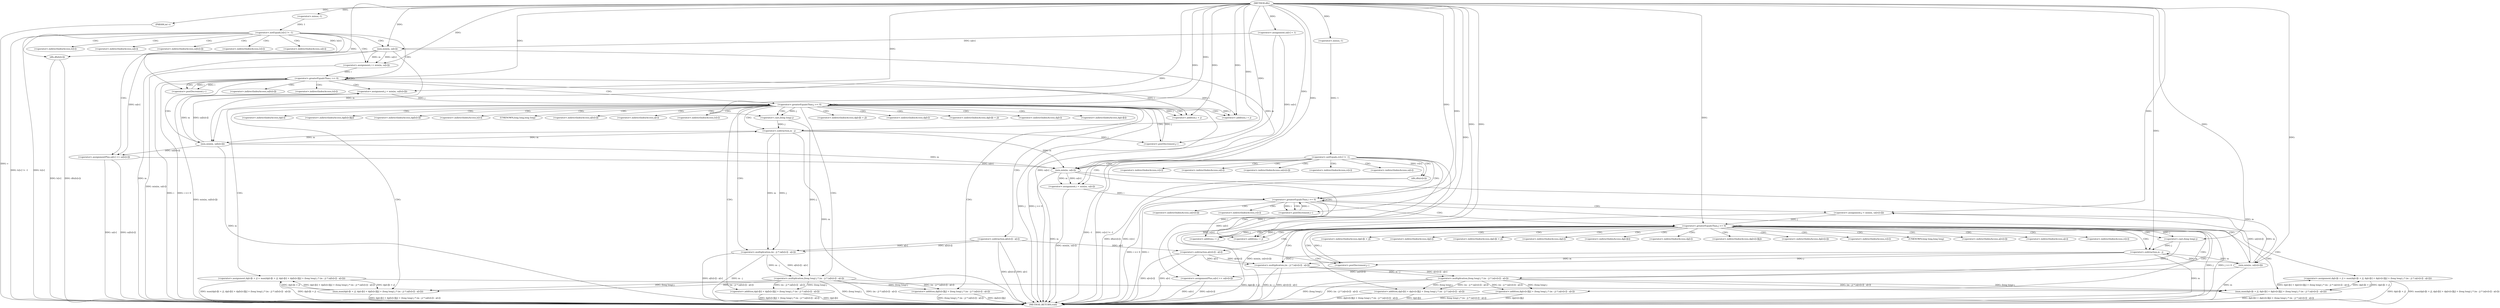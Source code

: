 digraph "dfs" {  
"1000103" [label = "(METHOD,dfs)" ]
"1000311" [label = "(METHOD_RETURN,void)" ]
"1000104" [label = "(PARAM,int v)" ]
"1000106" [label = "(<operator>.assignment,sz[v] = 1)" ]
"1000112" [label = "(<operator>.notEquals,lc[v] != -1)" ]
"1000212" [label = "(<operator>.notEquals,rc[v] != -1)" ]
"1000119" [label = "(dfs,dfs(lc[v]))" ]
"1000202" [label = "(<operator>.assignmentPlus,sz[v] += sz[lc[v]])" ]
"1000219" [label = "(dfs,dfs(rc[v]))" ]
"1000302" [label = "(<operator>.assignmentPlus,sz[v] += sz[rc[v]])" ]
"1000116" [label = "(<operator>.minus,-1)" ]
"1000125" [label = "(<operator>.assignment,i = min(m, sz[v]))" ]
"1000132" [label = "(<operator>.greaterEqualsThan,i >= 0)" ]
"1000135" [label = "(<operator>.postDecrement,i--)" ]
"1000216" [label = "(<operator>.minus,-1)" ]
"1000225" [label = "(<operator>.assignment,i = min(m, sz[v]))" ]
"1000232" [label = "(<operator>.greaterEqualsThan,i >= 0)" ]
"1000235" [label = "(<operator>.postDecrement,i--)" ]
"1000127" [label = "(min,min(m, sz[v]))" ]
"1000140" [label = "(<operator>.assignment,j = min(m, sz[lc[v]]))" ]
"1000149" [label = "(<operator>.greaterEqualsThan,j >= 0)" ]
"1000152" [label = "(<operator>.postDecrement,j--)" ]
"1000227" [label = "(min,min(m, sz[v]))" ]
"1000240" [label = "(<operator>.assignment,j = min(m, sz[rc[v]]))" ]
"1000249" [label = "(<operator>.greaterEqualsThan,j >= 0)" ]
"1000252" [label = "(<operator>.postDecrement,j--)" ]
"1000155" [label = "(<operator>.assignment,dp[v][i + j] = max(dp[v][i + j], dp[v][i] + dp[lc[v]][j] + (long long) j * (m - j) * (a[lc[v]] - a[v])))" ]
"1000255" [label = "(<operator>.assignment,dp[v][i + j] = max(dp[v][i + j], dp[v][i] + dp[rc[v]][j] + (long long) j * (m - j) * (a[rc[v]] - a[v])))" ]
"1000142" [label = "(min,min(m, sz[lc[v]]))" ]
"1000242" [label = "(min,min(m, sz[rc[v]]))" ]
"1000163" [label = "(max,max(dp[v][i + j], dp[v][i] + dp[lc[v]][j] + (long long) j * (m - j) * (a[lc[v]] - a[v])))" ]
"1000263" [label = "(max,max(dp[v][i + j], dp[v][i] + dp[rc[v]][j] + (long long) j * (m - j) * (a[rc[v]] - a[v])))" ]
"1000160" [label = "(<operator>.addition,i + j)" ]
"1000171" [label = "(<operator>.addition,dp[v][i] + dp[lc[v]][j] + (long long) j * (m - j) * (a[lc[v]] - a[v]))" ]
"1000260" [label = "(<operator>.addition,i + j)" ]
"1000271" [label = "(<operator>.addition,dp[v][i] + dp[rc[v]][j] + (long long) j * (m - j) * (a[rc[v]] - a[v]))" ]
"1000168" [label = "(<operator>.addition,i + j)" ]
"1000177" [label = "(<operator>.addition,dp[lc[v]][j] + (long long) j * (m - j) * (a[lc[v]] - a[v]))" ]
"1000268" [label = "(<operator>.addition,i + j)" ]
"1000277" [label = "(<operator>.addition,dp[rc[v]][j] + (long long) j * (m - j) * (a[rc[v]] - a[v]))" ]
"1000185" [label = "(<operator>.multiplication,(long long) j * (m - j) * (a[lc[v]] - a[v]))" ]
"1000285" [label = "(<operator>.multiplication,(long long) j * (m - j) * (a[rc[v]] - a[v]))" ]
"1000186" [label = "(<operator>.cast,(long long) j)" ]
"1000189" [label = "(<operator>.multiplication,(m - j) * (a[lc[v]] - a[v]))" ]
"1000286" [label = "(<operator>.cast,(long long) j)" ]
"1000289" [label = "(<operator>.multiplication,(m - j) * (a[rc[v]] - a[v]))" ]
"1000190" [label = "(<operator>.subtraction,m - j)" ]
"1000193" [label = "(<operator>.subtraction,a[lc[v]] - a[v])" ]
"1000290" [label = "(<operator>.subtraction,m - j)" ]
"1000293" [label = "(<operator>.subtraction,a[rc[v]] - a[v])" ]
"1000120" [label = "(<operator>.indirectIndexAccess,lc[v])" ]
"1000203" [label = "(<operator>.indirectIndexAccess,sz[v])" ]
"1000206" [label = "(<operator>.indirectIndexAccess,sz[lc[v]])" ]
"1000220" [label = "(<operator>.indirectIndexAccess,rc[v])" ]
"1000303" [label = "(<operator>.indirectIndexAccess,sz[v])" ]
"1000306" [label = "(<operator>.indirectIndexAccess,sz[rc[v]])" ]
"1000208" [label = "(<operator>.indirectIndexAccess,lc[v])" ]
"1000308" [label = "(<operator>.indirectIndexAccess,rc[v])" ]
"1000129" [label = "(<operator>.indirectIndexAccess,sz[v])" ]
"1000229" [label = "(<operator>.indirectIndexAccess,sz[v])" ]
"1000144" [label = "(<operator>.indirectIndexAccess,sz[lc[v]])" ]
"1000156" [label = "(<operator>.indirectIndexAccess,dp[v][i + j])" ]
"1000244" [label = "(<operator>.indirectIndexAccess,sz[rc[v]])" ]
"1000256" [label = "(<operator>.indirectIndexAccess,dp[v][i + j])" ]
"1000146" [label = "(<operator>.indirectIndexAccess,lc[v])" ]
"1000157" [label = "(<operator>.indirectIndexAccess,dp[v])" ]
"1000164" [label = "(<operator>.indirectIndexAccess,dp[v][i + j])" ]
"1000246" [label = "(<operator>.indirectIndexAccess,rc[v])" ]
"1000257" [label = "(<operator>.indirectIndexAccess,dp[v])" ]
"1000264" [label = "(<operator>.indirectIndexAccess,dp[v][i + j])" ]
"1000165" [label = "(<operator>.indirectIndexAccess,dp[v])" ]
"1000172" [label = "(<operator>.indirectIndexAccess,dp[v][i])" ]
"1000265" [label = "(<operator>.indirectIndexAccess,dp[v])" ]
"1000272" [label = "(<operator>.indirectIndexAccess,dp[v][i])" ]
"1000173" [label = "(<operator>.indirectIndexAccess,dp[v])" ]
"1000178" [label = "(<operator>.indirectIndexAccess,dp[lc[v]][j])" ]
"1000273" [label = "(<operator>.indirectIndexAccess,dp[v])" ]
"1000278" [label = "(<operator>.indirectIndexAccess,dp[rc[v]][j])" ]
"1000179" [label = "(<operator>.indirectIndexAccess,dp[lc[v]])" ]
"1000279" [label = "(<operator>.indirectIndexAccess,dp[rc[v]])" ]
"1000181" [label = "(<operator>.indirectIndexAccess,lc[v])" ]
"1000187" [label = "(UNKNOWN,long long,long long)" ]
"1000281" [label = "(<operator>.indirectIndexAccess,rc[v])" ]
"1000287" [label = "(UNKNOWN,long long,long long)" ]
"1000194" [label = "(<operator>.indirectIndexAccess,a[lc[v]])" ]
"1000199" [label = "(<operator>.indirectIndexAccess,a[v])" ]
"1000294" [label = "(<operator>.indirectIndexAccess,a[rc[v]])" ]
"1000299" [label = "(<operator>.indirectIndexAccess,a[v])" ]
"1000196" [label = "(<operator>.indirectIndexAccess,lc[v])" ]
"1000296" [label = "(<operator>.indirectIndexAccess,rc[v])" ]
  "1000104" -> "1000311"  [ label = "DDG: v"] 
  "1000106" -> "1000311"  [ label = "DDG: sz[v]"] 
  "1000112" -> "1000311"  [ label = "DDG: lc[v]"] 
  "1000112" -> "1000311"  [ label = "DDG: lc[v] != -1"] 
  "1000119" -> "1000311"  [ label = "DDG: lc[v]"] 
  "1000119" -> "1000311"  [ label = "DDG: dfs(lc[v])"] 
  "1000127" -> "1000311"  [ label = "DDG: m"] 
  "1000125" -> "1000311"  [ label = "DDG: min(m, sz[v])"] 
  "1000132" -> "1000311"  [ label = "DDG: i"] 
  "1000132" -> "1000311"  [ label = "DDG: i >= 0"] 
  "1000202" -> "1000311"  [ label = "DDG: sz[v]"] 
  "1000202" -> "1000311"  [ label = "DDG: sz[lc[v]]"] 
  "1000212" -> "1000311"  [ label = "DDG: rc[v]"] 
  "1000212" -> "1000311"  [ label = "DDG: -1"] 
  "1000212" -> "1000311"  [ label = "DDG: rc[v] != -1"] 
  "1000219" -> "1000311"  [ label = "DDG: rc[v]"] 
  "1000219" -> "1000311"  [ label = "DDG: dfs(rc[v])"] 
  "1000227" -> "1000311"  [ label = "DDG: m"] 
  "1000225" -> "1000311"  [ label = "DDG: min(m, sz[v])"] 
  "1000232" -> "1000311"  [ label = "DDG: i"] 
  "1000232" -> "1000311"  [ label = "DDG: i >= 0"] 
  "1000302" -> "1000311"  [ label = "DDG: sz[v]"] 
  "1000302" -> "1000311"  [ label = "DDG: sz[rc[v]]"] 
  "1000242" -> "1000311"  [ label = "DDG: m"] 
  "1000240" -> "1000311"  [ label = "DDG: min(m, sz[rc[v]])"] 
  "1000249" -> "1000311"  [ label = "DDG: j"] 
  "1000249" -> "1000311"  [ label = "DDG: j >= 0"] 
  "1000255" -> "1000311"  [ label = "DDG: dp[v][i + j]"] 
  "1000271" -> "1000311"  [ label = "DDG: dp[v][i]"] 
  "1000277" -> "1000311"  [ label = "DDG: dp[rc[v]][j]"] 
  "1000285" -> "1000311"  [ label = "DDG: (long long) j"] 
  "1000290" -> "1000311"  [ label = "DDG: m"] 
  "1000289" -> "1000311"  [ label = "DDG: m - j"] 
  "1000293" -> "1000311"  [ label = "DDG: a[rc[v]]"] 
  "1000293" -> "1000311"  [ label = "DDG: a[v]"] 
  "1000289" -> "1000311"  [ label = "DDG: a[rc[v]] - a[v]"] 
  "1000285" -> "1000311"  [ label = "DDG: (m - j) * (a[rc[v]] - a[v])"] 
  "1000277" -> "1000311"  [ label = "DDG: (long long) j * (m - j) * (a[rc[v]] - a[v])"] 
  "1000271" -> "1000311"  [ label = "DDG: dp[rc[v]][j] + (long long) j * (m - j) * (a[rc[v]] - a[v])"] 
  "1000263" -> "1000311"  [ label = "DDG: dp[v][i] + dp[rc[v]][j] + (long long) j * (m - j) * (a[rc[v]] - a[v])"] 
  "1000255" -> "1000311"  [ label = "DDG: max(dp[v][i + j], dp[v][i] + dp[rc[v]][j] + (long long) j * (m - j) * (a[rc[v]] - a[v]))"] 
  "1000142" -> "1000311"  [ label = "DDG: m"] 
  "1000140" -> "1000311"  [ label = "DDG: min(m, sz[lc[v]])"] 
  "1000149" -> "1000311"  [ label = "DDG: j"] 
  "1000149" -> "1000311"  [ label = "DDG: j >= 0"] 
  "1000155" -> "1000311"  [ label = "DDG: dp[v][i + j]"] 
  "1000171" -> "1000311"  [ label = "DDG: dp[v][i]"] 
  "1000177" -> "1000311"  [ label = "DDG: dp[lc[v]][j]"] 
  "1000185" -> "1000311"  [ label = "DDG: (long long) j"] 
  "1000190" -> "1000311"  [ label = "DDG: m"] 
  "1000189" -> "1000311"  [ label = "DDG: m - j"] 
  "1000193" -> "1000311"  [ label = "DDG: a[lc[v]]"] 
  "1000193" -> "1000311"  [ label = "DDG: a[v]"] 
  "1000189" -> "1000311"  [ label = "DDG: a[lc[v]] - a[v]"] 
  "1000185" -> "1000311"  [ label = "DDG: (m - j) * (a[lc[v]] - a[v])"] 
  "1000177" -> "1000311"  [ label = "DDG: (long long) j * (m - j) * (a[lc[v]] - a[v])"] 
  "1000171" -> "1000311"  [ label = "DDG: dp[lc[v]][j] + (long long) j * (m - j) * (a[lc[v]] - a[v])"] 
  "1000163" -> "1000311"  [ label = "DDG: dp[v][i] + dp[lc[v]][j] + (long long) j * (m - j) * (a[lc[v]] - a[v])"] 
  "1000155" -> "1000311"  [ label = "DDG: max(dp[v][i + j], dp[v][i] + dp[lc[v]][j] + (long long) j * (m - j) * (a[lc[v]] - a[v]))"] 
  "1000103" -> "1000104"  [ label = "DDG: "] 
  "1000103" -> "1000106"  [ label = "DDG: "] 
  "1000116" -> "1000112"  [ label = "DDG: 1"] 
  "1000142" -> "1000202"  [ label = "DDG: sz[lc[v]]"] 
  "1000216" -> "1000212"  [ label = "DDG: 1"] 
  "1000242" -> "1000302"  [ label = "DDG: sz[rc[v]]"] 
  "1000103" -> "1000116"  [ label = "DDG: "] 
  "1000112" -> "1000119"  [ label = "DDG: lc[v]"] 
  "1000127" -> "1000125"  [ label = "DDG: m"] 
  "1000127" -> "1000125"  [ label = "DDG: sz[v]"] 
  "1000127" -> "1000202"  [ label = "DDG: sz[v]"] 
  "1000103" -> "1000216"  [ label = "DDG: "] 
  "1000212" -> "1000219"  [ label = "DDG: rc[v]"] 
  "1000227" -> "1000225"  [ label = "DDG: m"] 
  "1000227" -> "1000225"  [ label = "DDG: sz[v]"] 
  "1000227" -> "1000302"  [ label = "DDG: sz[v]"] 
  "1000103" -> "1000125"  [ label = "DDG: "] 
  "1000125" -> "1000132"  [ label = "DDG: i"] 
  "1000135" -> "1000132"  [ label = "DDG: i"] 
  "1000103" -> "1000132"  [ label = "DDG: "] 
  "1000132" -> "1000135"  [ label = "DDG: i"] 
  "1000103" -> "1000135"  [ label = "DDG: "] 
  "1000103" -> "1000225"  [ label = "DDG: "] 
  "1000225" -> "1000232"  [ label = "DDG: i"] 
  "1000235" -> "1000232"  [ label = "DDG: i"] 
  "1000103" -> "1000232"  [ label = "DDG: "] 
  "1000232" -> "1000235"  [ label = "DDG: i"] 
  "1000103" -> "1000235"  [ label = "DDG: "] 
  "1000103" -> "1000127"  [ label = "DDG: "] 
  "1000106" -> "1000127"  [ label = "DDG: sz[v]"] 
  "1000142" -> "1000140"  [ label = "DDG: m"] 
  "1000142" -> "1000140"  [ label = "DDG: sz[lc[v]]"] 
  "1000127" -> "1000227"  [ label = "DDG: m"] 
  "1000142" -> "1000227"  [ label = "DDG: m"] 
  "1000190" -> "1000227"  [ label = "DDG: m"] 
  "1000103" -> "1000227"  [ label = "DDG: "] 
  "1000106" -> "1000227"  [ label = "DDG: sz[v]"] 
  "1000202" -> "1000227"  [ label = "DDG: sz[v]"] 
  "1000242" -> "1000240"  [ label = "DDG: m"] 
  "1000242" -> "1000240"  [ label = "DDG: sz[rc[v]]"] 
  "1000103" -> "1000140"  [ label = "DDG: "] 
  "1000140" -> "1000149"  [ label = "DDG: j"] 
  "1000152" -> "1000149"  [ label = "DDG: j"] 
  "1000103" -> "1000149"  [ label = "DDG: "] 
  "1000190" -> "1000152"  [ label = "DDG: j"] 
  "1000103" -> "1000152"  [ label = "DDG: "] 
  "1000163" -> "1000155"  [ label = "DDG: dp[v][i + j]"] 
  "1000163" -> "1000155"  [ label = "DDG: dp[v][i] + dp[lc[v]][j] + (long long) j * (m - j) * (a[lc[v]] - a[v])"] 
  "1000103" -> "1000240"  [ label = "DDG: "] 
  "1000240" -> "1000249"  [ label = "DDG: j"] 
  "1000252" -> "1000249"  [ label = "DDG: j"] 
  "1000103" -> "1000249"  [ label = "DDG: "] 
  "1000290" -> "1000252"  [ label = "DDG: j"] 
  "1000103" -> "1000252"  [ label = "DDG: "] 
  "1000263" -> "1000255"  [ label = "DDG: dp[v][i] + dp[rc[v]][j] + (long long) j * (m - j) * (a[rc[v]] - a[v])"] 
  "1000263" -> "1000255"  [ label = "DDG: dp[v][i + j]"] 
  "1000127" -> "1000142"  [ label = "DDG: m"] 
  "1000190" -> "1000142"  [ label = "DDG: m"] 
  "1000103" -> "1000142"  [ label = "DDG: "] 
  "1000227" -> "1000242"  [ label = "DDG: m"] 
  "1000290" -> "1000242"  [ label = "DDG: m"] 
  "1000103" -> "1000242"  [ label = "DDG: "] 
  "1000155" -> "1000163"  [ label = "DDG: dp[v][i + j]"] 
  "1000185" -> "1000163"  [ label = "DDG: (long long) j"] 
  "1000185" -> "1000163"  [ label = "DDG: (m - j) * (a[lc[v]] - a[v])"] 
  "1000255" -> "1000263"  [ label = "DDG: dp[v][i + j]"] 
  "1000155" -> "1000263"  [ label = "DDG: dp[v][i + j]"] 
  "1000285" -> "1000263"  [ label = "DDG: (long long) j"] 
  "1000285" -> "1000263"  [ label = "DDG: (m - j) * (a[rc[v]] - a[v])"] 
  "1000132" -> "1000160"  [ label = "DDG: i"] 
  "1000103" -> "1000160"  [ label = "DDG: "] 
  "1000149" -> "1000160"  [ label = "DDG: j"] 
  "1000185" -> "1000171"  [ label = "DDG: (long long) j"] 
  "1000185" -> "1000171"  [ label = "DDG: (m - j) * (a[lc[v]] - a[v])"] 
  "1000232" -> "1000260"  [ label = "DDG: i"] 
  "1000103" -> "1000260"  [ label = "DDG: "] 
  "1000249" -> "1000260"  [ label = "DDG: j"] 
  "1000285" -> "1000271"  [ label = "DDG: (long long) j"] 
  "1000285" -> "1000271"  [ label = "DDG: (m - j) * (a[rc[v]] - a[v])"] 
  "1000103" -> "1000168"  [ label = "DDG: "] 
  "1000132" -> "1000168"  [ label = "DDG: i"] 
  "1000149" -> "1000168"  [ label = "DDG: j"] 
  "1000185" -> "1000177"  [ label = "DDG: (long long) j"] 
  "1000185" -> "1000177"  [ label = "DDG: (m - j) * (a[lc[v]] - a[v])"] 
  "1000103" -> "1000268"  [ label = "DDG: "] 
  "1000232" -> "1000268"  [ label = "DDG: i"] 
  "1000249" -> "1000268"  [ label = "DDG: j"] 
  "1000285" -> "1000277"  [ label = "DDG: (long long) j"] 
  "1000285" -> "1000277"  [ label = "DDG: (m - j) * (a[rc[v]] - a[v])"] 
  "1000186" -> "1000185"  [ label = "DDG: j"] 
  "1000189" -> "1000185"  [ label = "DDG: a[lc[v]] - a[v]"] 
  "1000189" -> "1000185"  [ label = "DDG: m - j"] 
  "1000286" -> "1000285"  [ label = "DDG: j"] 
  "1000289" -> "1000285"  [ label = "DDG: m - j"] 
  "1000289" -> "1000285"  [ label = "DDG: a[rc[v]] - a[v]"] 
  "1000103" -> "1000186"  [ label = "DDG: "] 
  "1000149" -> "1000186"  [ label = "DDG: j"] 
  "1000190" -> "1000189"  [ label = "DDG: m"] 
  "1000190" -> "1000189"  [ label = "DDG: j"] 
  "1000193" -> "1000189"  [ label = "DDG: a[v]"] 
  "1000193" -> "1000189"  [ label = "DDG: a[lc[v]]"] 
  "1000103" -> "1000286"  [ label = "DDG: "] 
  "1000249" -> "1000286"  [ label = "DDG: j"] 
  "1000290" -> "1000289"  [ label = "DDG: m"] 
  "1000290" -> "1000289"  [ label = "DDG: j"] 
  "1000293" -> "1000289"  [ label = "DDG: a[rc[v]]"] 
  "1000293" -> "1000289"  [ label = "DDG: a[v]"] 
  "1000142" -> "1000190"  [ label = "DDG: m"] 
  "1000103" -> "1000190"  [ label = "DDG: "] 
  "1000186" -> "1000190"  [ label = "DDG: j"] 
  "1000242" -> "1000290"  [ label = "DDG: m"] 
  "1000103" -> "1000290"  [ label = "DDG: "] 
  "1000286" -> "1000290"  [ label = "DDG: j"] 
  "1000193" -> "1000293"  [ label = "DDG: a[v]"] 
  "1000112" -> "1000125"  [ label = "CDG: "] 
  "1000112" -> "1000127"  [ label = "CDG: "] 
  "1000112" -> "1000208"  [ label = "CDG: "] 
  "1000112" -> "1000120"  [ label = "CDG: "] 
  "1000112" -> "1000206"  [ label = "CDG: "] 
  "1000112" -> "1000132"  [ label = "CDG: "] 
  "1000112" -> "1000119"  [ label = "CDG: "] 
  "1000112" -> "1000203"  [ label = "CDG: "] 
  "1000112" -> "1000202"  [ label = "CDG: "] 
  "1000112" -> "1000129"  [ label = "CDG: "] 
  "1000212" -> "1000227"  [ label = "CDG: "] 
  "1000212" -> "1000302"  [ label = "CDG: "] 
  "1000212" -> "1000219"  [ label = "CDG: "] 
  "1000212" -> "1000308"  [ label = "CDG: "] 
  "1000212" -> "1000220"  [ label = "CDG: "] 
  "1000212" -> "1000232"  [ label = "CDG: "] 
  "1000212" -> "1000303"  [ label = "CDG: "] 
  "1000212" -> "1000229"  [ label = "CDG: "] 
  "1000212" -> "1000306"  [ label = "CDG: "] 
  "1000212" -> "1000225"  [ label = "CDG: "] 
  "1000132" -> "1000142"  [ label = "CDG: "] 
  "1000132" -> "1000144"  [ label = "CDG: "] 
  "1000132" -> "1000149"  [ label = "CDG: "] 
  "1000132" -> "1000132"  [ label = "CDG: "] 
  "1000132" -> "1000146"  [ label = "CDG: "] 
  "1000132" -> "1000135"  [ label = "CDG: "] 
  "1000132" -> "1000140"  [ label = "CDG: "] 
  "1000232" -> "1000244"  [ label = "CDG: "] 
  "1000232" -> "1000242"  [ label = "CDG: "] 
  "1000232" -> "1000235"  [ label = "CDG: "] 
  "1000232" -> "1000240"  [ label = "CDG: "] 
  "1000232" -> "1000232"  [ label = "CDG: "] 
  "1000232" -> "1000246"  [ label = "CDG: "] 
  "1000232" -> "1000249"  [ label = "CDG: "] 
  "1000149" -> "1000164"  [ label = "CDG: "] 
  "1000149" -> "1000156"  [ label = "CDG: "] 
  "1000149" -> "1000199"  [ label = "CDG: "] 
  "1000149" -> "1000165"  [ label = "CDG: "] 
  "1000149" -> "1000157"  [ label = "CDG: "] 
  "1000149" -> "1000149"  [ label = "CDG: "] 
  "1000149" -> "1000190"  [ label = "CDG: "] 
  "1000149" -> "1000160"  [ label = "CDG: "] 
  "1000149" -> "1000179"  [ label = "CDG: "] 
  "1000149" -> "1000194"  [ label = "CDG: "] 
  "1000149" -> "1000187"  [ label = "CDG: "] 
  "1000149" -> "1000185"  [ label = "CDG: "] 
  "1000149" -> "1000152"  [ label = "CDG: "] 
  "1000149" -> "1000186"  [ label = "CDG: "] 
  "1000149" -> "1000172"  [ label = "CDG: "] 
  "1000149" -> "1000189"  [ label = "CDG: "] 
  "1000149" -> "1000196"  [ label = "CDG: "] 
  "1000149" -> "1000163"  [ label = "CDG: "] 
  "1000149" -> "1000168"  [ label = "CDG: "] 
  "1000149" -> "1000178"  [ label = "CDG: "] 
  "1000149" -> "1000173"  [ label = "CDG: "] 
  "1000149" -> "1000155"  [ label = "CDG: "] 
  "1000149" -> "1000171"  [ label = "CDG: "] 
  "1000149" -> "1000193"  [ label = "CDG: "] 
  "1000149" -> "1000177"  [ label = "CDG: "] 
  "1000149" -> "1000181"  [ label = "CDG: "] 
  "1000249" -> "1000294"  [ label = "CDG: "] 
  "1000249" -> "1000285"  [ label = "CDG: "] 
  "1000249" -> "1000293"  [ label = "CDG: "] 
  "1000249" -> "1000268"  [ label = "CDG: "] 
  "1000249" -> "1000260"  [ label = "CDG: "] 
  "1000249" -> "1000255"  [ label = "CDG: "] 
  "1000249" -> "1000277"  [ label = "CDG: "] 
  "1000249" -> "1000281"  [ label = "CDG: "] 
  "1000249" -> "1000289"  [ label = "CDG: "] 
  "1000249" -> "1000273"  [ label = "CDG: "] 
  "1000249" -> "1000279"  [ label = "CDG: "] 
  "1000249" -> "1000286"  [ label = "CDG: "] 
  "1000249" -> "1000265"  [ label = "CDG: "] 
  "1000249" -> "1000263"  [ label = "CDG: "] 
  "1000249" -> "1000290"  [ label = "CDG: "] 
  "1000249" -> "1000272"  [ label = "CDG: "] 
  "1000249" -> "1000299"  [ label = "CDG: "] 
  "1000249" -> "1000296"  [ label = "CDG: "] 
  "1000249" -> "1000271"  [ label = "CDG: "] 
  "1000249" -> "1000252"  [ label = "CDG: "] 
  "1000249" -> "1000249"  [ label = "CDG: "] 
  "1000249" -> "1000257"  [ label = "CDG: "] 
  "1000249" -> "1000278"  [ label = "CDG: "] 
  "1000249" -> "1000264"  [ label = "CDG: "] 
  "1000249" -> "1000287"  [ label = "CDG: "] 
  "1000249" -> "1000256"  [ label = "CDG: "] 
}
